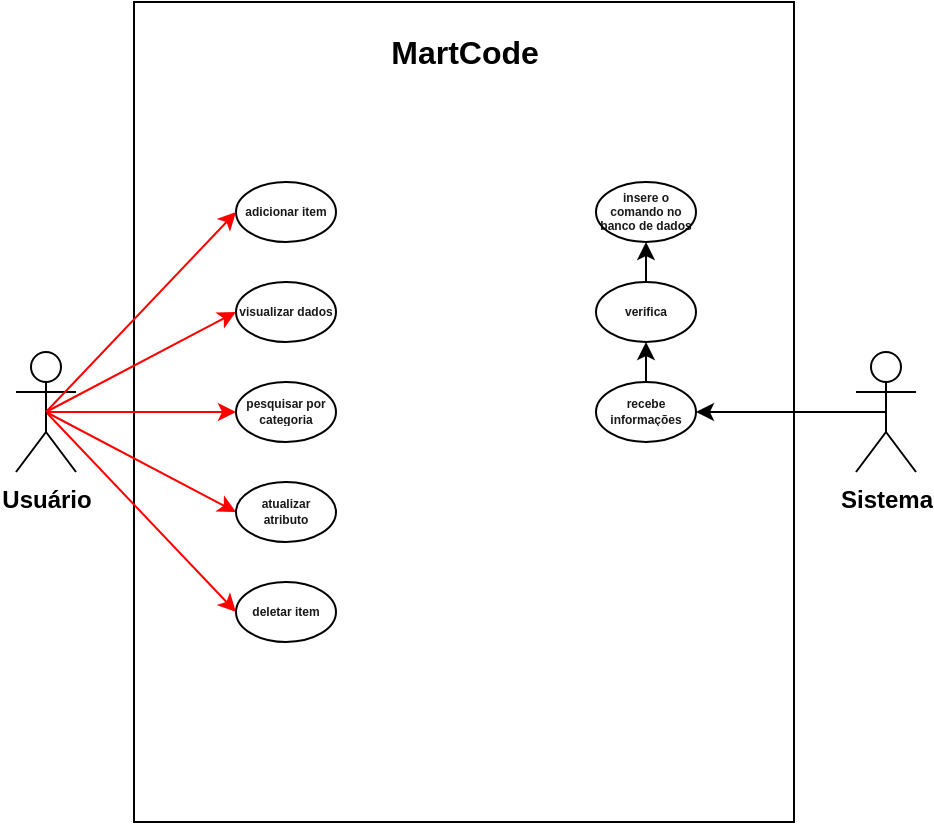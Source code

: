 <mxfile version="24.9.3">
  <diagram name="Página-1" id="P17YKR0Z0oY7ZOafj1wM">
    <mxGraphModel dx="1035" dy="551" grid="1" gridSize="10" guides="1" tooltips="1" connect="1" arrows="1" fold="1" page="1" pageScale="1" pageWidth="827" pageHeight="1169" math="0" shadow="0">
      <root>
        <mxCell id="0" />
        <mxCell id="1" parent="0" />
        <mxCell id="AR38lg1AJSEnVBL2DIY9-3" value="" style="rounded=0;whiteSpace=wrap;html=1;movable=0;resizable=0;rotatable=0;deletable=0;editable=0;locked=1;connectable=0;" vertex="1" parent="1">
          <mxGeometry x="249" y="380" width="330" height="410" as="geometry" />
        </mxCell>
        <mxCell id="AR38lg1AJSEnVBL2DIY9-29" style="rounded=0;orthogonalLoop=1;jettySize=auto;html=1;exitX=0.5;exitY=0.5;exitDx=0;exitDy=0;exitPerimeter=0;entryX=0;entryY=0.5;entryDx=0;entryDy=0;strokeColor=#FF0000;" edge="1" parent="1" source="AR38lg1AJSEnVBL2DIY9-1" target="AR38lg1AJSEnVBL2DIY9-10">
          <mxGeometry relative="1" as="geometry" />
        </mxCell>
        <mxCell id="AR38lg1AJSEnVBL2DIY9-30" style="rounded=0;orthogonalLoop=1;jettySize=auto;html=1;exitX=0.5;exitY=0.5;exitDx=0;exitDy=0;exitPerimeter=0;entryX=0;entryY=0.5;entryDx=0;entryDy=0;strokeColor=#FF0000;" edge="1" parent="1" source="AR38lg1AJSEnVBL2DIY9-1" target="AR38lg1AJSEnVBL2DIY9-11">
          <mxGeometry relative="1" as="geometry" />
        </mxCell>
        <mxCell id="AR38lg1AJSEnVBL2DIY9-31" style="rounded=0;orthogonalLoop=1;jettySize=auto;html=1;exitX=0.5;exitY=0.5;exitDx=0;exitDy=0;exitPerimeter=0;entryX=0;entryY=0.5;entryDx=0;entryDy=0;strokeColor=#FF0000;" edge="1" parent="1" source="AR38lg1AJSEnVBL2DIY9-1" target="AR38lg1AJSEnVBL2DIY9-12">
          <mxGeometry relative="1" as="geometry" />
        </mxCell>
        <mxCell id="AR38lg1AJSEnVBL2DIY9-32" style="rounded=0;orthogonalLoop=1;jettySize=auto;html=1;exitX=0.5;exitY=0.5;exitDx=0;exitDy=0;exitPerimeter=0;entryX=0;entryY=0.5;entryDx=0;entryDy=0;strokeColor=#FF0000;" edge="1" parent="1" source="AR38lg1AJSEnVBL2DIY9-1" target="AR38lg1AJSEnVBL2DIY9-13">
          <mxGeometry relative="1" as="geometry" />
        </mxCell>
        <mxCell id="AR38lg1AJSEnVBL2DIY9-1" value="&lt;span&gt;Usuário&lt;/span&gt;" style="shape=umlActor;verticalLabelPosition=bottom;verticalAlign=top;html=1;outlineConnect=0;fontStyle=1" vertex="1" parent="1">
          <mxGeometry x="190" y="555" width="30" height="60" as="geometry" />
        </mxCell>
        <mxCell id="AR38lg1AJSEnVBL2DIY9-2" value="&lt;b&gt;Sistema&lt;/b&gt;" style="shape=umlActor;verticalLabelPosition=bottom;verticalAlign=top;html=1;outlineConnect=0;" vertex="1" parent="1">
          <mxGeometry x="610" y="555" width="30" height="60" as="geometry" />
        </mxCell>
        <mxCell id="AR38lg1AJSEnVBL2DIY9-5" value="&lt;font style=&quot;font-size: 16px;&quot;&gt;MartCode&lt;/font&gt;" style="text;html=1;align=center;verticalAlign=middle;resizable=0;points=[];autosize=1;strokeColor=none;fillColor=none;fontStyle=1" vertex="1" parent="1">
          <mxGeometry x="369" y="390" width="90" height="30" as="geometry" />
        </mxCell>
        <mxCell id="AR38lg1AJSEnVBL2DIY9-8" value="&lt;font&gt;adicionar item&lt;/font&gt;" style="ellipse;whiteSpace=wrap;html=1;fontStyle=1;strokeColor=default;align=center;verticalAlign=middle;spacing=2;fontFamily=Helvetica;fontSize=6;fontColor=default;textOpacity=90;fillColor=default;" vertex="1" parent="1">
          <mxGeometry x="300" y="470" width="50" height="30" as="geometry" />
        </mxCell>
        <mxCell id="AR38lg1AJSEnVBL2DIY9-10" value="&lt;font&gt;visualizar dados&lt;/font&gt;" style="ellipse;whiteSpace=wrap;html=1;fontStyle=1;strokeColor=default;align=center;verticalAlign=middle;spacing=2;fontFamily=Helvetica;fontSize=6;fontColor=default;textOpacity=90;fillColor=default;" vertex="1" parent="1">
          <mxGeometry x="300" y="520" width="50" height="30" as="geometry" />
        </mxCell>
        <mxCell id="AR38lg1AJSEnVBL2DIY9-11" value="&lt;font&gt;pesquisar por categoria&lt;/font&gt;" style="ellipse;whiteSpace=wrap;html=1;fontStyle=1;strokeColor=default;align=center;verticalAlign=middle;spacing=2;fontFamily=Helvetica;fontSize=6;fontColor=default;textOpacity=90;fillColor=default;" vertex="1" parent="1">
          <mxGeometry x="300" y="570" width="50" height="30" as="geometry" />
        </mxCell>
        <mxCell id="AR38lg1AJSEnVBL2DIY9-12" value="&lt;font&gt;atualizar atributo&lt;/font&gt;" style="ellipse;whiteSpace=wrap;html=1;fontStyle=1;strokeColor=default;align=center;verticalAlign=middle;spacing=2;fontFamily=Helvetica;fontSize=6;fontColor=default;textOpacity=90;fillColor=default;" vertex="1" parent="1">
          <mxGeometry x="300" y="620" width="50" height="30" as="geometry" />
        </mxCell>
        <mxCell id="AR38lg1AJSEnVBL2DIY9-13" value="&lt;font&gt;deletar item&lt;/font&gt;" style="ellipse;whiteSpace=wrap;html=1;fontStyle=1;strokeColor=default;align=center;verticalAlign=middle;spacing=2;fontFamily=Helvetica;fontSize=6;fontColor=default;textOpacity=90;fillColor=default;" vertex="1" parent="1">
          <mxGeometry x="300" y="670" width="50" height="30" as="geometry" />
        </mxCell>
        <mxCell id="AR38lg1AJSEnVBL2DIY9-17" style="edgeStyle=orthogonalEdgeStyle;rounded=0;orthogonalLoop=1;jettySize=auto;html=1;exitX=0.5;exitY=0;exitDx=0;exitDy=0;entryX=0.5;entryY=1;entryDx=0;entryDy=0;" edge="1" parent="1" source="AR38lg1AJSEnVBL2DIY9-14" target="AR38lg1AJSEnVBL2DIY9-16">
          <mxGeometry relative="1" as="geometry" />
        </mxCell>
        <mxCell id="AR38lg1AJSEnVBL2DIY9-14" value="recebe informações" style="ellipse;whiteSpace=wrap;html=1;spacing=2;textOpacity=90;fontSize=6;fontStyle=1" vertex="1" parent="1">
          <mxGeometry x="480" y="570" width="50" height="30" as="geometry" />
        </mxCell>
        <mxCell id="AR38lg1AJSEnVBL2DIY9-15" style="edgeStyle=orthogonalEdgeStyle;rounded=0;orthogonalLoop=1;jettySize=auto;html=1;exitX=0.5;exitY=0.5;exitDx=0;exitDy=0;exitPerimeter=0;entryX=1;entryY=0.5;entryDx=0;entryDy=0;" edge="1" parent="1" source="AR38lg1AJSEnVBL2DIY9-2" target="AR38lg1AJSEnVBL2DIY9-14">
          <mxGeometry relative="1" as="geometry" />
        </mxCell>
        <mxCell id="AR38lg1AJSEnVBL2DIY9-19" style="edgeStyle=orthogonalEdgeStyle;rounded=0;orthogonalLoop=1;jettySize=auto;html=1;exitX=0.5;exitY=0;exitDx=0;exitDy=0;entryX=0.5;entryY=1;entryDx=0;entryDy=0;" edge="1" parent="1" source="AR38lg1AJSEnVBL2DIY9-16" target="AR38lg1AJSEnVBL2DIY9-18">
          <mxGeometry relative="1" as="geometry" />
        </mxCell>
        <mxCell id="AR38lg1AJSEnVBL2DIY9-16" value="verifica" style="ellipse;whiteSpace=wrap;html=1;spacing=2;textOpacity=90;fontSize=6;fontStyle=1" vertex="1" parent="1">
          <mxGeometry x="480" y="520" width="50" height="30" as="geometry" />
        </mxCell>
        <mxCell id="AR38lg1AJSEnVBL2DIY9-18" value="insere o comando no banco de dados" style="ellipse;whiteSpace=wrap;html=1;spacing=2;textOpacity=90;fontSize=6;fontStyle=1" vertex="1" parent="1">
          <mxGeometry x="480" y="470" width="50" height="30" as="geometry" />
        </mxCell>
        <mxCell id="AR38lg1AJSEnVBL2DIY9-27" style="rounded=0;orthogonalLoop=1;jettySize=auto;html=1;exitX=0.5;exitY=0.5;exitDx=0;exitDy=0;exitPerimeter=0;entryX=0;entryY=0.5;entryDx=0;entryDy=0;strokeColor=#FF0000;" edge="1" parent="1" source="AR38lg1AJSEnVBL2DIY9-1" target="AR38lg1AJSEnVBL2DIY9-8">
          <mxGeometry relative="1" as="geometry" />
        </mxCell>
      </root>
    </mxGraphModel>
  </diagram>
</mxfile>
